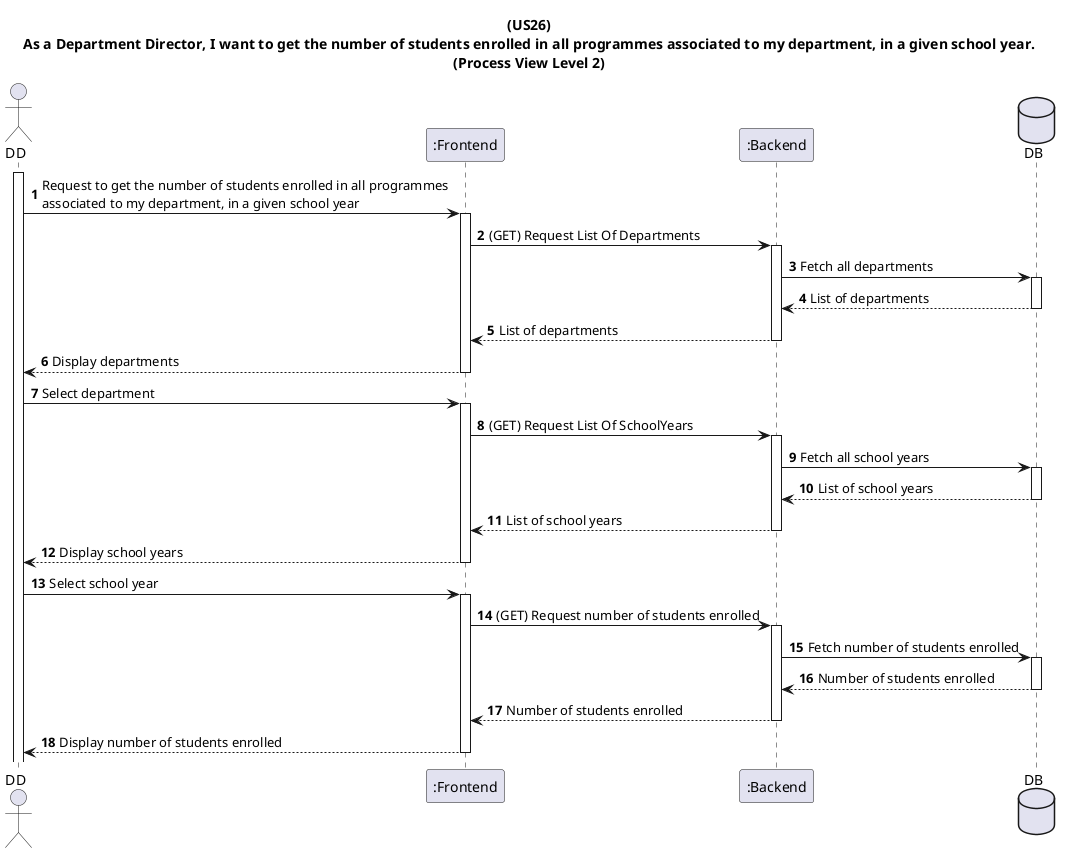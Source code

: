 @startuml
title: (US26)\nAs a Department Director, I want to get the number of students enrolled in all programmes associated to my department, in a given school year.\n(Process View Level 2)

actor DD
participant ":Frontend" as FE
participant ":Backend" as BE
database DB

autonumber

activate DD
DD -> FE++: Request to get the number of students enrolled in all programmes\nassociated to my department, in a given school year
FE -> BE++: (GET) Request List Of Departments
BE -> DB++: Fetch all departments
DB --> BE--: List of departments
BE --> FE--: List of departments
FE --> DD--: Display departments
DD -> FE++: Select department
FE -> BE++: (GET) Request List Of SchoolYears
BE -> DB++: Fetch all school years
DB --> BE--: List of school years
BE --> FE--: List of school years
FE --> DD--: Display school years
DD -> FE++: Select school year
FE -> BE++: (GET) Request number of students enrolled
BE -> DB++: Fetch number of students enrolled
DB --> BE--: Number of students enrolled
BE --> FE--: Number of students enrolled
FE --> DD--: Display number of students enrolled
@enduml